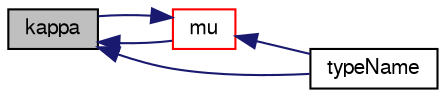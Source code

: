 digraph "kappa"
{
  bgcolor="transparent";
  edge [fontname="FreeSans",fontsize="10",labelfontname="FreeSans",labelfontsize="10"];
  node [fontname="FreeSans",fontsize="10",shape=record];
  rankdir="LR";
  Node161 [label="kappa",height=0.2,width=0.4,color="black", fillcolor="grey75", style="filled", fontcolor="black"];
  Node161 -> Node162 [dir="back",color="midnightblue",fontsize="10",style="solid",fontname="FreeSans"];
  Node162 [label="mu",height=0.2,width=0.4,color="red",URL="$a30394.html#a156c9bed463e921bb2ef8c7cbfb7fdc9",tooltip="Dynamic viscosity [kg/ms]. "];
  Node162 -> Node161 [dir="back",color="midnightblue",fontsize="10",style="solid",fontname="FreeSans"];
  Node162 -> Node164 [dir="back",color="midnightblue",fontsize="10",style="solid",fontname="FreeSans"];
  Node164 [label="typeName",height=0.2,width=0.4,color="black",URL="$a30394.html#a561f535eabff4d94fd999c48df4443bd",tooltip="Return the instantiated type name. "];
  Node161 -> Node164 [dir="back",color="midnightblue",fontsize="10",style="solid",fontname="FreeSans"];
}
